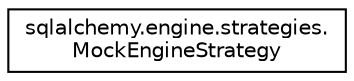 digraph "Graphical Class Hierarchy"
{
 // LATEX_PDF_SIZE
  edge [fontname="Helvetica",fontsize="10",labelfontname="Helvetica",labelfontsize="10"];
  node [fontname="Helvetica",fontsize="10",shape=record];
  rankdir="LR";
  Node0 [label="sqlalchemy.engine.strategies.\lMockEngineStrategy",height=0.2,width=0.4,color="black", fillcolor="white", style="filled",URL="$classsqlalchemy_1_1engine_1_1strategies_1_1MockEngineStrategy.html",tooltip=" "];
}
